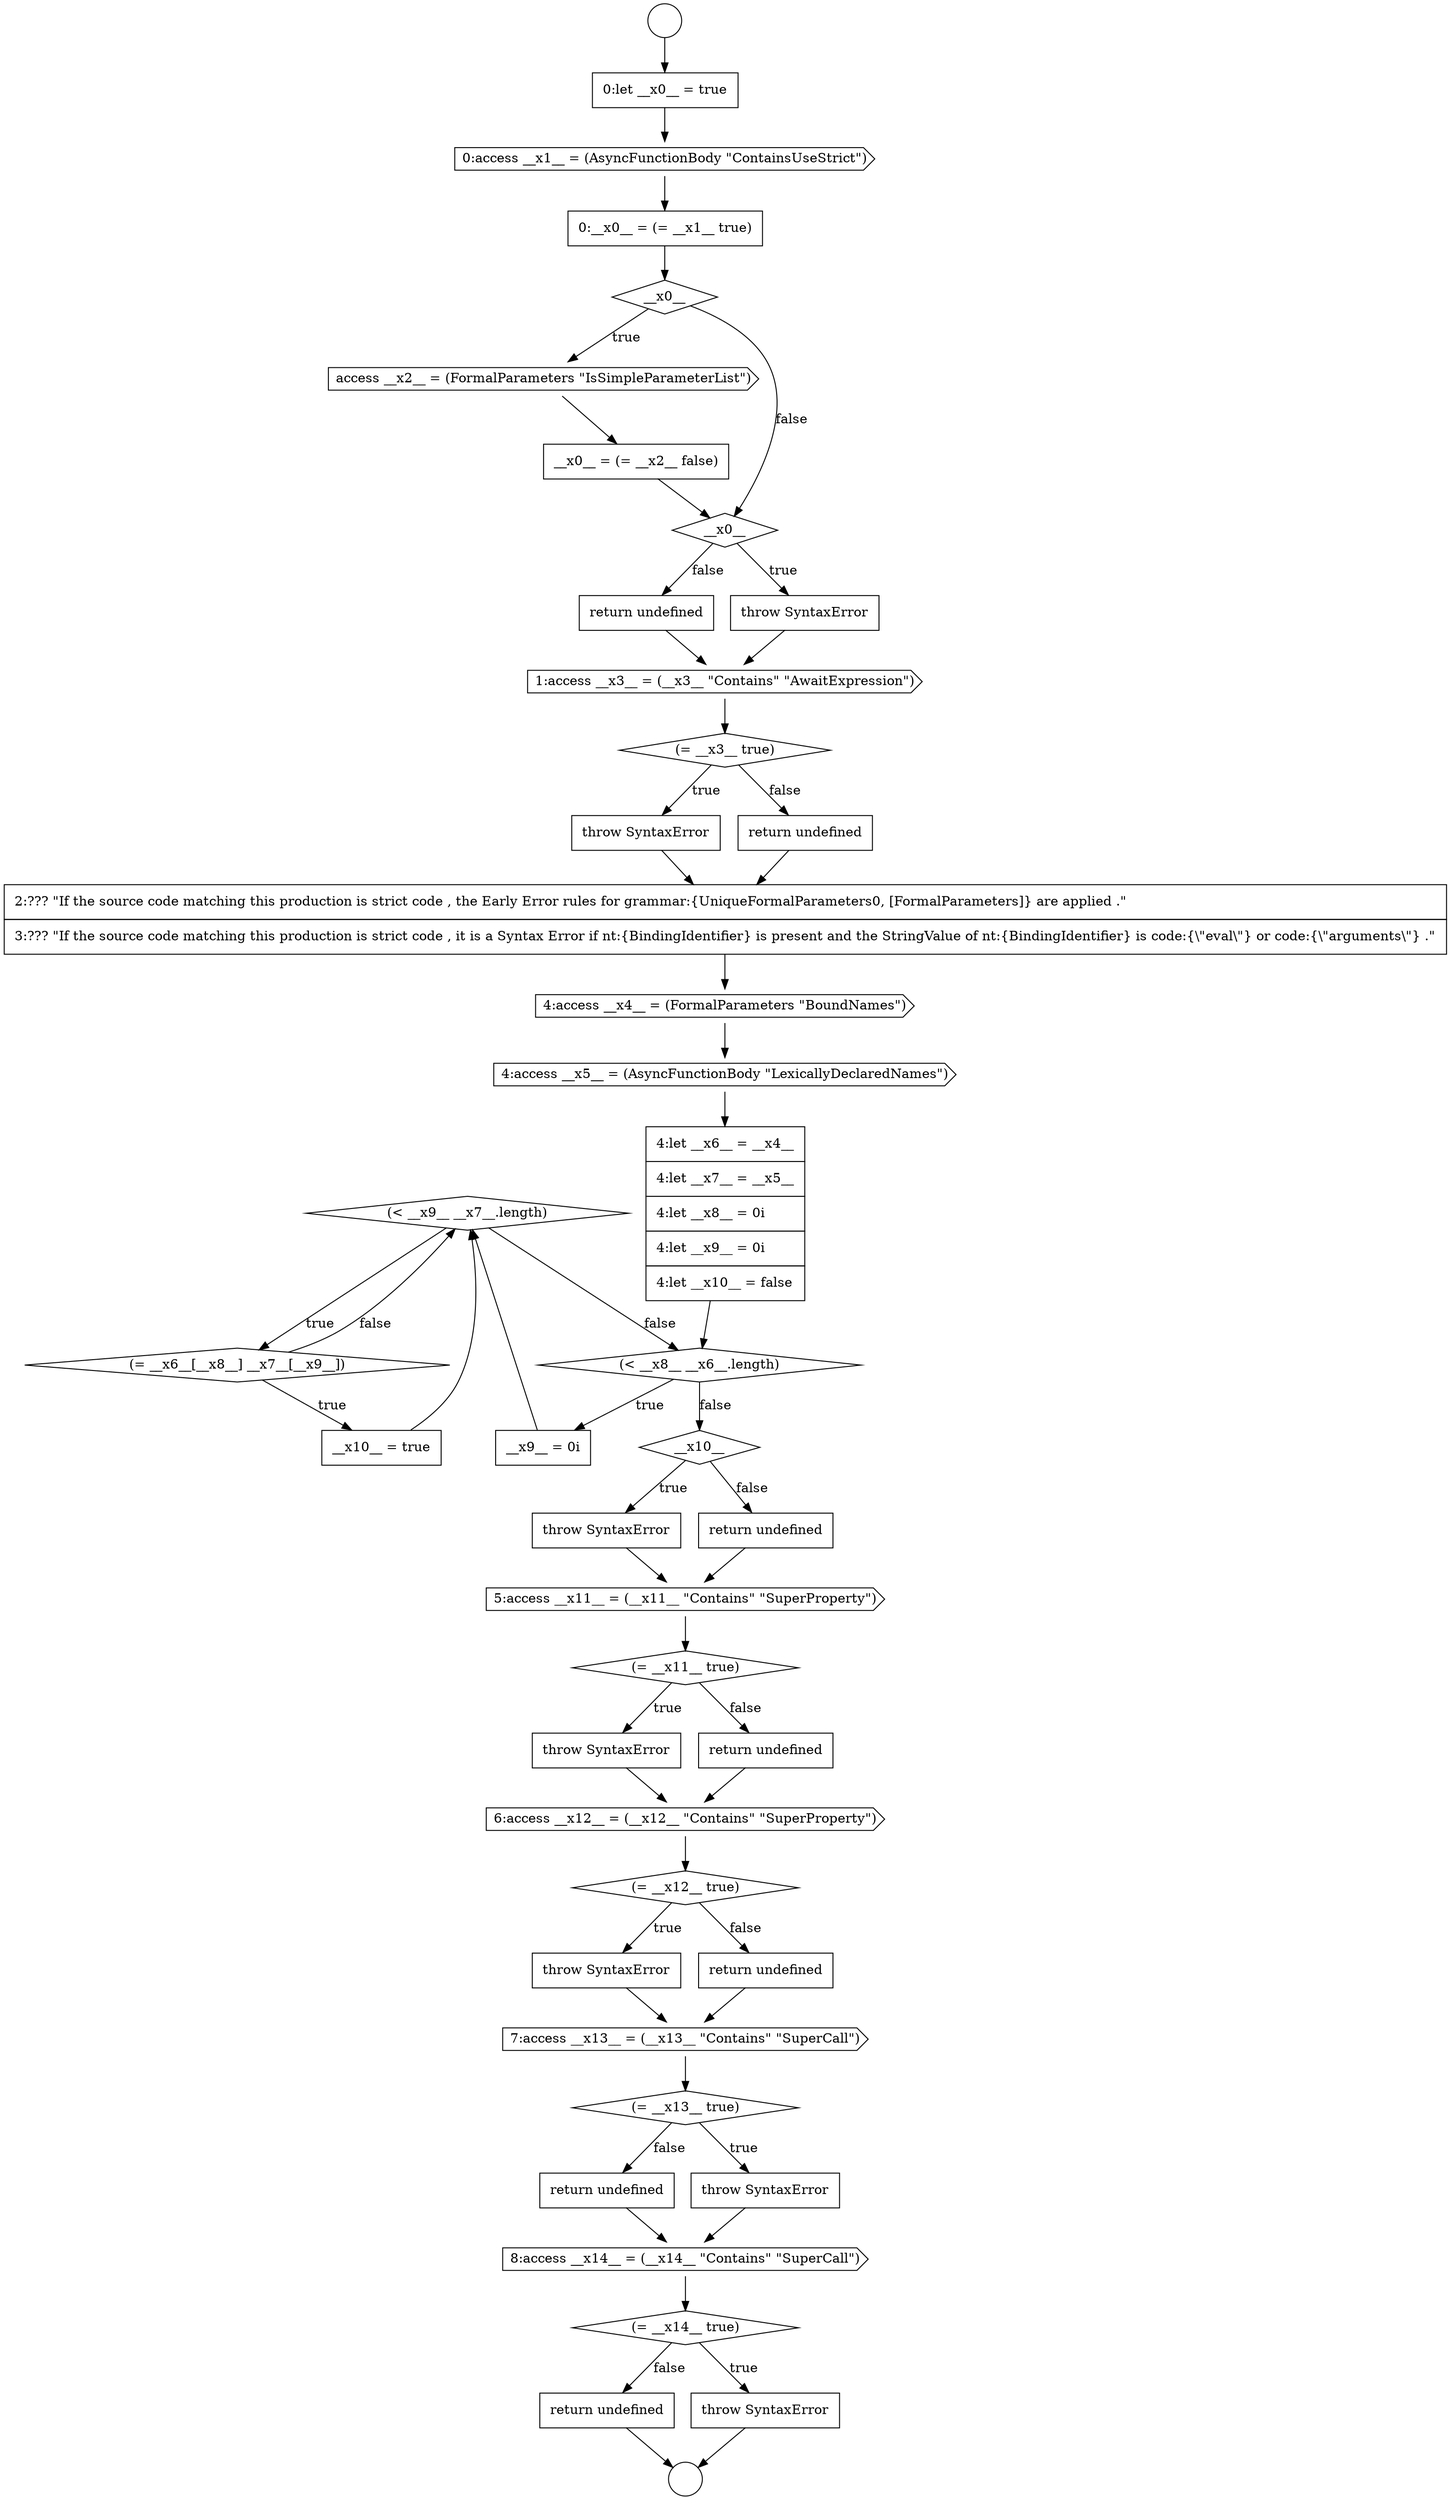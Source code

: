 digraph {
  node19148 [shape=diamond, label=<<font color="black">(&lt; __x9__ __x7__.length)</font>> color="black" fillcolor="white" style=filled]
  node19159 [shape=diamond, label=<<font color="black">(= __x12__ true)</font>> color="black" fillcolor="white" style=filled]
  node19152 [shape=none, margin=0, label=<<font color="black">
    <table border="0" cellborder="1" cellspacing="0" cellpadding="10">
      <tr><td align="left">throw SyntaxError</td></tr>
    </table>
  </font>> color="black" fillcolor="white" style=filled]
  node19165 [shape=none, margin=0, label=<<font color="black">
    <table border="0" cellborder="1" cellspacing="0" cellpadding="10">
      <tr><td align="left">return undefined</td></tr>
    </table>
  </font>> color="black" fillcolor="white" style=filled]
  node19158 [shape=cds, label=<<font color="black">6:access __x12__ = (__x12__ &quot;Contains&quot; &quot;SuperProperty&quot;)</font>> color="black" fillcolor="white" style=filled]
  node19139 [shape=diamond, label=<<font color="black">(= __x3__ true)</font>> color="black" fillcolor="white" style=filled]
  node19162 [shape=cds, label=<<font color="black">7:access __x13__ = (__x13__ &quot;Contains&quot; &quot;SuperCall&quot;)</font>> color="black" fillcolor="white" style=filled]
  node19166 [shape=cds, label=<<font color="black">8:access __x14__ = (__x14__ &quot;Contains&quot; &quot;SuperCall&quot;)</font>> color="black" fillcolor="white" style=filled]
  node19149 [shape=diamond, label=<<font color="black">(= __x6__[__x8__] __x7__[__x9__])</font>> color="black" fillcolor="white" style=filled]
  node19163 [shape=diamond, label=<<font color="black">(= __x13__ true)</font>> color="black" fillcolor="white" style=filled]
  node19153 [shape=none, margin=0, label=<<font color="black">
    <table border="0" cellborder="1" cellspacing="0" cellpadding="10">
      <tr><td align="left">return undefined</td></tr>
    </table>
  </font>> color="black" fillcolor="white" style=filled]
  node19144 [shape=cds, label=<<font color="black">4:access __x5__ = (AsyncFunctionBody &quot;LexicallyDeclaredNames&quot;)</font>> color="black" fillcolor="white" style=filled]
  node19147 [shape=none, margin=0, label=<<font color="black">
    <table border="0" cellborder="1" cellspacing="0" cellpadding="10">
      <tr><td align="left">__x9__ = 0i</td></tr>
    </table>
  </font>> color="black" fillcolor="white" style=filled]
  node19156 [shape=none, margin=0, label=<<font color="black">
    <table border="0" cellborder="1" cellspacing="0" cellpadding="10">
      <tr><td align="left">throw SyntaxError</td></tr>
    </table>
  </font>> color="black" fillcolor="white" style=filled]
  node19127 [shape=circle label=" " color="black" fillcolor="white" style=filled]
  node19142 [shape=none, margin=0, label=<<font color="black">
    <table border="0" cellborder="1" cellspacing="0" cellpadding="10">
      <tr><td align="left">2:??? &quot;If the source code matching this production is strict code , the Early Error rules for grammar:{UniqueFormalParameters0, [FormalParameters]} are applied .&quot;</td></tr>
      <tr><td align="left">3:??? &quot;If the source code matching this production is strict code , it is a Syntax Error if nt:{BindingIdentifier} is present and the StringValue of nt:{BindingIdentifier} is code:{\&quot;eval\&quot;} or code:{\&quot;arguments\&quot;} .&quot;</td></tr>
    </table>
  </font>> color="black" fillcolor="white" style=filled]
  node19145 [shape=none, margin=0, label=<<font color="black">
    <table border="0" cellborder="1" cellspacing="0" cellpadding="10">
      <tr><td align="left">4:let __x6__ = __x4__</td></tr>
      <tr><td align="left">4:let __x7__ = __x5__</td></tr>
      <tr><td align="left">4:let __x8__ = 0i</td></tr>
      <tr><td align="left">4:let __x9__ = 0i</td></tr>
      <tr><td align="left">4:let __x10__ = false</td></tr>
    </table>
  </font>> color="black" fillcolor="white" style=filled]
  node19155 [shape=diamond, label=<<font color="black">(= __x11__ true)</font>> color="black" fillcolor="white" style=filled]
  node19140 [shape=none, margin=0, label=<<font color="black">
    <table border="0" cellborder="1" cellspacing="0" cellpadding="10">
      <tr><td align="left">throw SyntaxError</td></tr>
    </table>
  </font>> color="black" fillcolor="white" style=filled]
  node19130 [shape=cds, label=<<font color="black">0:access __x1__ = (AsyncFunctionBody &quot;ContainsUseStrict&quot;)</font>> color="black" fillcolor="white" style=filled]
  node19131 [shape=none, margin=0, label=<<font color="black">
    <table border="0" cellborder="1" cellspacing="0" cellpadding="10">
      <tr><td align="left">0:__x0__ = (= __x1__ true)</td></tr>
    </table>
  </font>> color="black" fillcolor="white" style=filled]
  node19154 [shape=cds, label=<<font color="black">5:access __x11__ = (__x11__ &quot;Contains&quot; &quot;SuperProperty&quot;)</font>> color="black" fillcolor="white" style=filled]
  node19134 [shape=none, margin=0, label=<<font color="black">
    <table border="0" cellborder="1" cellspacing="0" cellpadding="10">
      <tr><td align="left">__x0__ = (= __x2__ false)</td></tr>
    </table>
  </font>> color="black" fillcolor="white" style=filled]
  node19146 [shape=diamond, label=<<font color="black">(&lt; __x8__ __x6__.length)</font>> color="black" fillcolor="white" style=filled]
  node19157 [shape=none, margin=0, label=<<font color="black">
    <table border="0" cellborder="1" cellspacing="0" cellpadding="10">
      <tr><td align="left">return undefined</td></tr>
    </table>
  </font>> color="black" fillcolor="white" style=filled]
  node19135 [shape=diamond, label=<<font color="black">__x0__</font>> color="black" fillcolor="white" style=filled]
  node19150 [shape=none, margin=0, label=<<font color="black">
    <table border="0" cellborder="1" cellspacing="0" cellpadding="10">
      <tr><td align="left">__x10__ = true</td></tr>
    </table>
  </font>> color="black" fillcolor="white" style=filled]
  node19167 [shape=diamond, label=<<font color="black">(= __x14__ true)</font>> color="black" fillcolor="white" style=filled]
  node19138 [shape=cds, label=<<font color="black">1:access __x3__ = (__x3__ &quot;Contains&quot; &quot;AwaitExpression&quot;)</font>> color="black" fillcolor="white" style=filled]
  node19133 [shape=cds, label=<<font color="black">access __x2__ = (FormalParameters &quot;IsSimpleParameterList&quot;)</font>> color="black" fillcolor="white" style=filled]
  node19169 [shape=none, margin=0, label=<<font color="black">
    <table border="0" cellborder="1" cellspacing="0" cellpadding="10">
      <tr><td align="left">return undefined</td></tr>
    </table>
  </font>> color="black" fillcolor="white" style=filled]
  node19164 [shape=none, margin=0, label=<<font color="black">
    <table border="0" cellborder="1" cellspacing="0" cellpadding="10">
      <tr><td align="left">throw SyntaxError</td></tr>
    </table>
  </font>> color="black" fillcolor="white" style=filled]
  node19132 [shape=diamond, label=<<font color="black">__x0__</font>> color="black" fillcolor="white" style=filled]
  node19137 [shape=none, margin=0, label=<<font color="black">
    <table border="0" cellborder="1" cellspacing="0" cellpadding="10">
      <tr><td align="left">return undefined</td></tr>
    </table>
  </font>> color="black" fillcolor="white" style=filled]
  node19160 [shape=none, margin=0, label=<<font color="black">
    <table border="0" cellborder="1" cellspacing="0" cellpadding="10">
      <tr><td align="left">throw SyntaxError</td></tr>
    </table>
  </font>> color="black" fillcolor="white" style=filled]
  node19128 [shape=circle label=" " color="black" fillcolor="white" style=filled]
  node19141 [shape=none, margin=0, label=<<font color="black">
    <table border="0" cellborder="1" cellspacing="0" cellpadding="10">
      <tr><td align="left">return undefined</td></tr>
    </table>
  </font>> color="black" fillcolor="white" style=filled]
  node19143 [shape=cds, label=<<font color="black">4:access __x4__ = (FormalParameters &quot;BoundNames&quot;)</font>> color="black" fillcolor="white" style=filled]
  node19151 [shape=diamond, label=<<font color="black">__x10__</font>> color="black" fillcolor="white" style=filled]
  node19161 [shape=none, margin=0, label=<<font color="black">
    <table border="0" cellborder="1" cellspacing="0" cellpadding="10">
      <tr><td align="left">return undefined</td></tr>
    </table>
  </font>> color="black" fillcolor="white" style=filled]
  node19129 [shape=none, margin=0, label=<<font color="black">
    <table border="0" cellborder="1" cellspacing="0" cellpadding="10">
      <tr><td align="left">0:let __x0__ = true</td></tr>
    </table>
  </font>> color="black" fillcolor="white" style=filled]
  node19168 [shape=none, margin=0, label=<<font color="black">
    <table border="0" cellborder="1" cellspacing="0" cellpadding="10">
      <tr><td align="left">throw SyntaxError</td></tr>
    </table>
  </font>> color="black" fillcolor="white" style=filled]
  node19136 [shape=none, margin=0, label=<<font color="black">
    <table border="0" cellborder="1" cellspacing="0" cellpadding="10">
      <tr><td align="left">throw SyntaxError</td></tr>
    </table>
  </font>> color="black" fillcolor="white" style=filled]
  node19145 -> node19146 [ color="black"]
  node19159 -> node19160 [label=<<font color="black">true</font>> color="black"]
  node19159 -> node19161 [label=<<font color="black">false</font>> color="black"]
  node19133 -> node19134 [ color="black"]
  node19169 -> node19128 [ color="black"]
  node19166 -> node19167 [ color="black"]
  node19130 -> node19131 [ color="black"]
  node19153 -> node19154 [ color="black"]
  node19132 -> node19133 [label=<<font color="black">true</font>> color="black"]
  node19132 -> node19135 [label=<<font color="black">false</font>> color="black"]
  node19147 -> node19148 [ color="black"]
  node19141 -> node19142 [ color="black"]
  node19148 -> node19149 [label=<<font color="black">true</font>> color="black"]
  node19148 -> node19146 [label=<<font color="black">false</font>> color="black"]
  node19142 -> node19143 [ color="black"]
  node19167 -> node19168 [label=<<font color="black">true</font>> color="black"]
  node19167 -> node19169 [label=<<font color="black">false</font>> color="black"]
  node19157 -> node19158 [ color="black"]
  node19137 -> node19138 [ color="black"]
  node19165 -> node19166 [ color="black"]
  node19152 -> node19154 [ color="black"]
  node19129 -> node19130 [ color="black"]
  node19164 -> node19166 [ color="black"]
  node19135 -> node19136 [label=<<font color="black">true</font>> color="black"]
  node19135 -> node19137 [label=<<font color="black">false</font>> color="black"]
  node19161 -> node19162 [ color="black"]
  node19143 -> node19144 [ color="black"]
  node19163 -> node19164 [label=<<font color="black">true</font>> color="black"]
  node19163 -> node19165 [label=<<font color="black">false</font>> color="black"]
  node19146 -> node19147 [label=<<font color="black">true</font>> color="black"]
  node19146 -> node19151 [label=<<font color="black">false</font>> color="black"]
  node19139 -> node19140 [label=<<font color="black">true</font>> color="black"]
  node19139 -> node19141 [label=<<font color="black">false</font>> color="black"]
  node19160 -> node19162 [ color="black"]
  node19154 -> node19155 [ color="black"]
  node19168 -> node19128 [ color="black"]
  node19151 -> node19152 [label=<<font color="black">true</font>> color="black"]
  node19151 -> node19153 [label=<<font color="black">false</font>> color="black"]
  node19156 -> node19158 [ color="black"]
  node19144 -> node19145 [ color="black"]
  node19127 -> node19129 [ color="black"]
  node19158 -> node19159 [ color="black"]
  node19149 -> node19150 [label=<<font color="black">true</font>> color="black"]
  node19149 -> node19148 [label=<<font color="black">false</font>> color="black"]
  node19162 -> node19163 [ color="black"]
  node19134 -> node19135 [ color="black"]
  node19140 -> node19142 [ color="black"]
  node19131 -> node19132 [ color="black"]
  node19138 -> node19139 [ color="black"]
  node19155 -> node19156 [label=<<font color="black">true</font>> color="black"]
  node19155 -> node19157 [label=<<font color="black">false</font>> color="black"]
  node19136 -> node19138 [ color="black"]
  node19150 -> node19148 [ color="black"]
}
